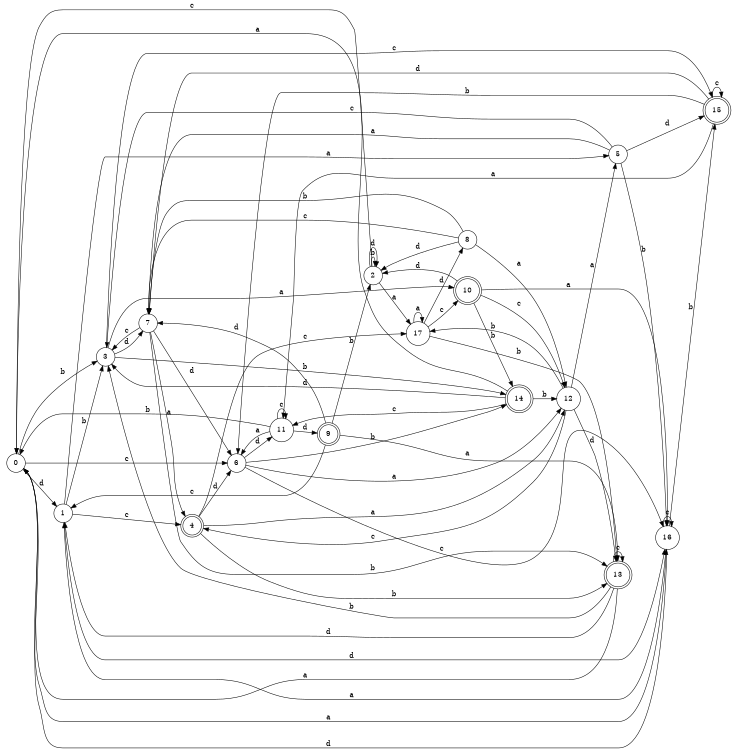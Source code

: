 digraph n15_10 {
__start0 [label="" shape="none"];

rankdir=LR;
size="8,5";

s0 [style="filled", color="black", fillcolor="white" shape="circle", label="0"];
s1 [style="filled", color="black", fillcolor="white" shape="circle", label="1"];
s2 [style="filled", color="black", fillcolor="white" shape="circle", label="2"];
s3 [style="filled", color="black", fillcolor="white" shape="circle", label="3"];
s4 [style="rounded,filled", color="black", fillcolor="white" shape="doublecircle", label="4"];
s5 [style="filled", color="black", fillcolor="white" shape="circle", label="5"];
s6 [style="filled", color="black", fillcolor="white" shape="circle", label="6"];
s7 [style="filled", color="black", fillcolor="white" shape="circle", label="7"];
s8 [style="filled", color="black", fillcolor="white" shape="circle", label="8"];
s9 [style="rounded,filled", color="black", fillcolor="white" shape="doublecircle", label="9"];
s10 [style="rounded,filled", color="black", fillcolor="white" shape="doublecircle", label="10"];
s11 [style="filled", color="black", fillcolor="white" shape="circle", label="11"];
s12 [style="filled", color="black", fillcolor="white" shape="circle", label="12"];
s13 [style="rounded,filled", color="black", fillcolor="white" shape="doublecircle", label="13"];
s14 [style="rounded,filled", color="black", fillcolor="white" shape="doublecircle", label="14"];
s15 [style="rounded,filled", color="black", fillcolor="white" shape="doublecircle", label="15"];
s16 [style="filled", color="black", fillcolor="white" shape="circle", label="16"];
s17 [style="filled", color="black", fillcolor="white" shape="circle", label="17"];
s0 -> s16 [label="a"];
s0 -> s3 [label="b"];
s0 -> s6 [label="c"];
s0 -> s1 [label="d"];
s1 -> s5 [label="a"];
s1 -> s3 [label="b"];
s1 -> s4 [label="c"];
s1 -> s16 [label="d"];
s2 -> s17 [label="a"];
s2 -> s2 [label="b"];
s2 -> s0 [label="c"];
s2 -> s2 [label="d"];
s3 -> s10 [label="a"];
s3 -> s14 [label="b"];
s3 -> s15 [label="c"];
s3 -> s7 [label="d"];
s4 -> s12 [label="a"];
s4 -> s13 [label="b"];
s4 -> s17 [label="c"];
s4 -> s6 [label="d"];
s5 -> s7 [label="a"];
s5 -> s16 [label="b"];
s5 -> s3 [label="c"];
s5 -> s15 [label="d"];
s6 -> s12 [label="a"];
s6 -> s14 [label="b"];
s6 -> s16 [label="c"];
s6 -> s11 [label="d"];
s7 -> s4 [label="a"];
s7 -> s13 [label="b"];
s7 -> s3 [label="c"];
s7 -> s6 [label="d"];
s8 -> s12 [label="a"];
s8 -> s7 [label="b"];
s8 -> s7 [label="c"];
s8 -> s2 [label="d"];
s9 -> s13 [label="a"];
s9 -> s2 [label="b"];
s9 -> s1 [label="c"];
s9 -> s7 [label="d"];
s10 -> s16 [label="a"];
s10 -> s14 [label="b"];
s10 -> s12 [label="c"];
s10 -> s2 [label="d"];
s11 -> s6 [label="a"];
s11 -> s0 [label="b"];
s11 -> s11 [label="c"];
s11 -> s9 [label="d"];
s12 -> s5 [label="a"];
s12 -> s17 [label="b"];
s12 -> s4 [label="c"];
s12 -> s13 [label="d"];
s13 -> s0 [label="a"];
s13 -> s3 [label="b"];
s13 -> s13 [label="c"];
s13 -> s1 [label="d"];
s14 -> s0 [label="a"];
s14 -> s12 [label="b"];
s14 -> s11 [label="c"];
s14 -> s3 [label="d"];
s15 -> s11 [label="a"];
s15 -> s6 [label="b"];
s15 -> s15 [label="c"];
s15 -> s7 [label="d"];
s16 -> s1 [label="a"];
s16 -> s15 [label="b"];
s16 -> s16 [label="c"];
s16 -> s0 [label="d"];
s17 -> s17 [label="a"];
s17 -> s13 [label="b"];
s17 -> s10 [label="c"];
s17 -> s8 [label="d"];

}